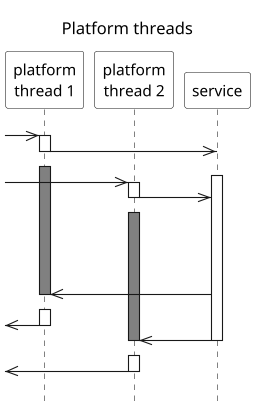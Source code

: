 @startuml

!pragma teoz true

title Platform threads

scale 1.1
hide footbox
skinparam monochrome true
skinparam defaultFontName Source Sans Pro
skinparam titleFontSize 15
skinparam titleFontStyle normal
skinparam sequenceMessageAlign left
skinparam participantBackgroundColor #white
skinparam noteBackgroundColor #white
skinparam sequenceGroupBackgroundColor #white

participant "platform\nthread 1" as PlatformThread1
participant "platform\nthread 2" as PlatformThread2
participant "service" as Service

||10||

->> PlatformThread1
activate PlatformThread1
PlatformThread1->>Service
deactivate PlatformThread1
<-[hidden]- PlatformThread1
activate PlatformThread1 #gray
activate Service

->> PlatformThread2
activate PlatformThread2
PlatformThread2->>Service
deactivate PlatformThread2
<-[hidden]- PlatformThread2
activate PlatformThread2 #gray

||60||

Service->>PlatformThread1
'deactivate Service
deactivate PlatformThread1
<-[hidden]- PlatformThread1
activate PlatformThread1
<<- PlatformThread1
deactivate PlatformThread1

Service->>PlatformThread2
deactivate Service
deactivate PlatformThread2
<-[hidden]- PlatformThread2
activate PlatformThread2
<<- PlatformThread2
deactivate PlatformThread2

||10||

@enduml
